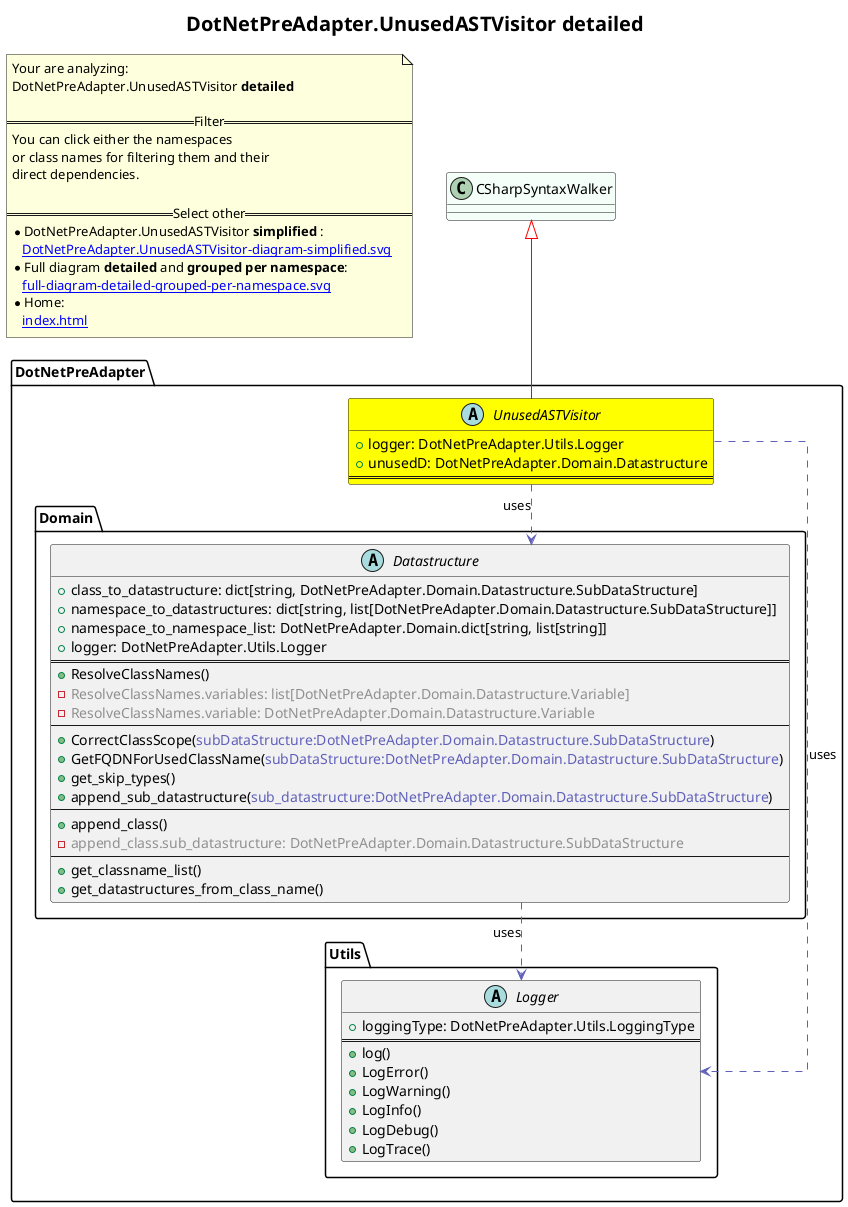 @startuml
skinparam linetype ortho
title <size:20>DotNetPreAdapter.UnusedASTVisitor **detailed** </size>
note "Your are analyzing:\nDotNetPreAdapter.UnusedASTVisitor **detailed** \n\n==Filter==\nYou can click either the namespaces \nor class names for filtering them and their\ndirect dependencies.\n\n==Select other==\n* DotNetPreAdapter.UnusedASTVisitor **simplified** :\n   [[DotNetPreAdapter.UnusedASTVisitor-diagram-simplified.svg]]\n* Full diagram **detailed** and **grouped per namespace**:\n   [[full-diagram-detailed-grouped-per-namespace.svg]]\n* Home:\n   [[index.html]]" as FloatingNote
class CSharpSyntaxWalker [[CSharpSyntaxWalker-diagram-detailed.svg]] #MintCream {
}
abstract class DotNetPreAdapter.UnusedASTVisitor [[DotNetPreAdapter.UnusedASTVisitor-diagram-detailed.svg]] #yellow {
  + logger: DotNetPreAdapter.Utils.Logger
  + unusedD: DotNetPreAdapter.Domain.Datastructure
==
}
  abstract class DotNetPreAdapter.Domain.Datastructure [[DotNetPreAdapter.Domain.Datastructure-diagram-detailed.svg]]  {
    + class_to_datastructure: dict[string, DotNetPreAdapter.Domain.Datastructure.SubDataStructure]
    + namespace_to_datastructures: dict[string, list[DotNetPreAdapter.Domain.Datastructure.SubDataStructure]]
    + namespace_to_namespace_list: DotNetPreAdapter.Domain.dict[string, list[string]]
    + logger: DotNetPreAdapter.Utils.Logger
==
    + ResolveClassNames(<font color="6060BB"></font>)
    - <font color="909090">ResolveClassNames.variables: list[DotNetPreAdapter.Domain.Datastructure.Variable]</font>
    - <font color="909090">ResolveClassNames.variable: DotNetPreAdapter.Domain.Datastructure.Variable</font>
--
    + CorrectClassScope(<font color="6060BB">subDataStructure:DotNetPreAdapter.Domain.Datastructure.SubDataStructure</font>)
    + GetFQDNForUsedClassName(<font color="6060BB">subDataStructure:DotNetPreAdapter.Domain.Datastructure.SubDataStructure</font>)
    + get_skip_types(<font color="6060BB"></font>)
    + append_sub_datastructure(<font color="6060BB">sub_datastructure:DotNetPreAdapter.Domain.Datastructure.SubDataStructure</font>)
--
    + append_class(<font color="6060BB"></font>)
    - <font color="909090">append_class.sub_datastructure: DotNetPreAdapter.Domain.Datastructure.SubDataStructure</font>
--
    + get_classname_list(<font color="6060BB"></font>)
    + get_datastructures_from_class_name(<font color="6060BB"></font>)
  }
  abstract class DotNetPreAdapter.Utils.Logger [[DotNetPreAdapter.Utils.Logger-diagram-detailed.svg]]  {
    + loggingType: DotNetPreAdapter.Utils.LoggingType
==
    + log(<font color="6060BB"></font>)
    + LogError(<font color="6060BB"></font>)
    + LogWarning(<font color="6060BB"></font>)
    + LogInfo(<font color="6060BB"></font>)
    + LogDebug(<font color="6060BB"></font>)
    + LogTrace(<font color="6060BB"></font>)
  }
 ' *************************************** 
 ' *************************************** 
 ' *************************************** 
' Class relations extracted from namespace:
' 
' Class relations extracted from namespace:
' DotNetPreAdapter
CSharpSyntaxWalker <|-[#red]- DotNetPreAdapter.UnusedASTVisitor
DotNetPreAdapter.UnusedASTVisitor .[#6060BB].> DotNetPreAdapter.Utils.Logger  : uses 
DotNetPreAdapter.UnusedASTVisitor .[#6060BB].> DotNetPreAdapter.Domain.Datastructure  : uses 
' Class relations extracted from namespace:
' DotNetPreAdapter.Domain
DotNetPreAdapter.Domain.Datastructure .[#6060BB].> DotNetPreAdapter.Utils.Logger  : uses 
' Class relations extracted from namespace:
' DotNetPreAdapter.Utils
@enduml